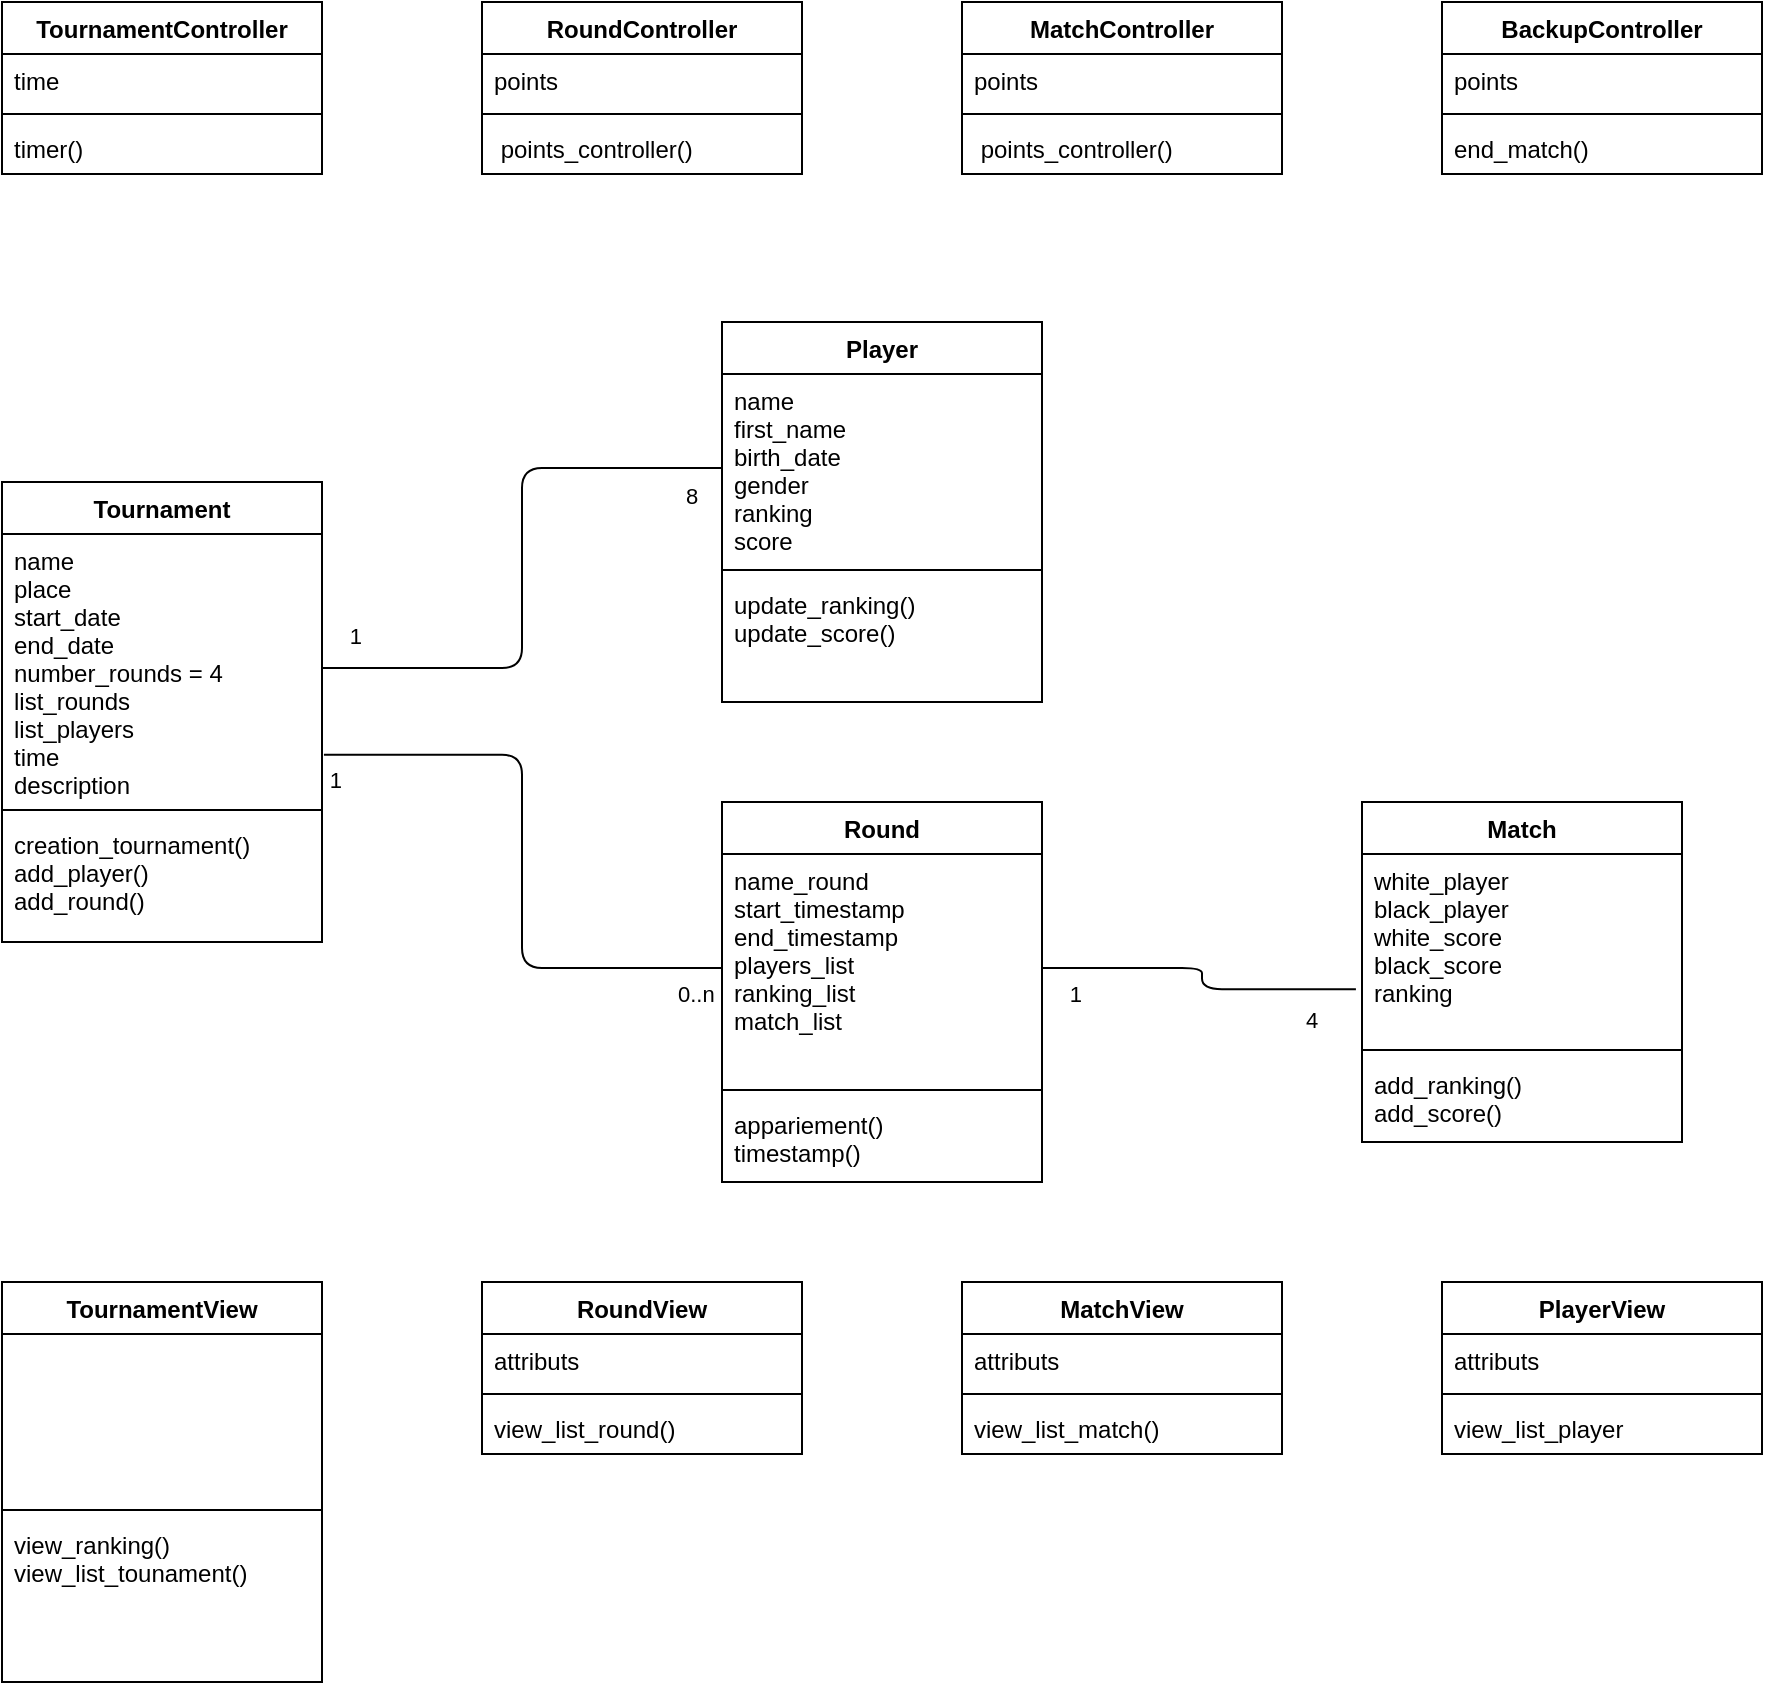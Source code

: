 <mxfile version="14.6.13" type="device"><diagram id="jD-L4EG2EkRNWfBdZqCQ" name="Page-1"><mxGraphModel dx="1426" dy="2052" grid="1" gridSize="10" guides="1" tooltips="1" connect="1" arrows="1" fold="1" page="1" pageScale="1" pageWidth="827" pageHeight="1169" math="0" shadow="0"><root><mxCell id="0"/><mxCell id="1" parent="0"/><mxCell id="DvzfocTbg4C-KsFFwemT-1" value="TournamentController" style="swimlane;fontStyle=1;align=center;verticalAlign=top;childLayout=stackLayout;horizontal=1;startSize=26;horizontalStack=0;resizeParent=1;resizeParentMax=0;resizeLast=0;collapsible=1;marginBottom=0;" parent="1" vertex="1"><mxGeometry x="80" y="-120" width="160" height="86" as="geometry"/></mxCell><mxCell id="DvzfocTbg4C-KsFFwemT-2" value="time" style="text;strokeColor=none;fillColor=none;align=left;verticalAlign=top;spacingLeft=4;spacingRight=4;overflow=hidden;rotatable=0;points=[[0,0.5],[1,0.5]];portConstraint=eastwest;" parent="DvzfocTbg4C-KsFFwemT-1" vertex="1"><mxGeometry y="26" width="160" height="26" as="geometry"/></mxCell><mxCell id="DvzfocTbg4C-KsFFwemT-3" value="" style="line;strokeWidth=1;fillColor=none;align=left;verticalAlign=middle;spacingTop=-1;spacingLeft=3;spacingRight=3;rotatable=0;labelPosition=right;points=[];portConstraint=eastwest;" parent="DvzfocTbg4C-KsFFwemT-1" vertex="1"><mxGeometry y="52" width="160" height="8" as="geometry"/></mxCell><mxCell id="DvzfocTbg4C-KsFFwemT-4" value="timer()" style="text;strokeColor=none;fillColor=none;align=left;verticalAlign=top;spacingLeft=4;spacingRight=4;overflow=hidden;rotatable=0;points=[[0,0.5],[1,0.5]];portConstraint=eastwest;" parent="DvzfocTbg4C-KsFFwemT-1" vertex="1"><mxGeometry y="60" width="160" height="26" as="geometry"/></mxCell><mxCell id="eEoG3saoKk7l27hgoE5M-1" value="Round" style="swimlane;fontStyle=1;align=center;verticalAlign=top;childLayout=stackLayout;horizontal=1;startSize=26;horizontalStack=0;resizeParent=1;resizeParentMax=0;resizeLast=0;collapsible=1;marginBottom=0;" parent="1" vertex="1"><mxGeometry x="440" y="280" width="160" height="190" as="geometry"/></mxCell><mxCell id="eEoG3saoKk7l27hgoE5M-2" value="name_round&#10;start_timestamp&#10;end_timestamp&#10;players_list&#10;ranking_list&#10;match_list" style="text;strokeColor=none;fillColor=none;align=left;verticalAlign=top;spacingLeft=4;spacingRight=4;overflow=hidden;rotatable=0;points=[[0,0.5],[1,0.5]];portConstraint=eastwest;" parent="eEoG3saoKk7l27hgoE5M-1" vertex="1"><mxGeometry y="26" width="160" height="114" as="geometry"/></mxCell><mxCell id="eEoG3saoKk7l27hgoE5M-3" value="" style="line;strokeWidth=1;fillColor=none;align=left;verticalAlign=middle;spacingTop=-1;spacingLeft=3;spacingRight=3;rotatable=0;labelPosition=right;points=[];portConstraint=eastwest;" parent="eEoG3saoKk7l27hgoE5M-1" vertex="1"><mxGeometry y="140" width="160" height="8" as="geometry"/></mxCell><mxCell id="eEoG3saoKk7l27hgoE5M-4" value="appariement()&#10;timestamp()" style="text;strokeColor=none;fillColor=none;align=left;verticalAlign=top;spacingLeft=4;spacingRight=4;overflow=hidden;rotatable=0;points=[[0,0.5],[1,0.5]];portConstraint=eastwest;" parent="eEoG3saoKk7l27hgoE5M-1" vertex="1"><mxGeometry y="148" width="160" height="42" as="geometry"/></mxCell><mxCell id="eEoG3saoKk7l27hgoE5M-5" value="Player" style="swimlane;fontStyle=1;align=center;verticalAlign=top;childLayout=stackLayout;horizontal=1;startSize=26;horizontalStack=0;resizeParent=1;resizeParentMax=0;resizeLast=0;collapsible=1;marginBottom=0;" parent="1" vertex="1"><mxGeometry x="440" y="40" width="160" height="190" as="geometry"/></mxCell><mxCell id="eEoG3saoKk7l27hgoE5M-6" value="name&#10;first_name&#10;birth_date&#10;gender&#10;ranking&#10;score" style="text;strokeColor=none;fillColor=none;align=left;verticalAlign=top;spacingLeft=4;spacingRight=4;overflow=hidden;rotatable=0;points=[[0,0.5],[1,0.5]];portConstraint=eastwest;" parent="eEoG3saoKk7l27hgoE5M-5" vertex="1"><mxGeometry y="26" width="160" height="94" as="geometry"/></mxCell><mxCell id="eEoG3saoKk7l27hgoE5M-7" value="" style="line;strokeWidth=1;fillColor=none;align=left;verticalAlign=middle;spacingTop=-1;spacingLeft=3;spacingRight=3;rotatable=0;labelPosition=right;points=[];portConstraint=eastwest;" parent="eEoG3saoKk7l27hgoE5M-5" vertex="1"><mxGeometry y="120" width="160" height="8" as="geometry"/></mxCell><mxCell id="eEoG3saoKk7l27hgoE5M-8" value="update_ranking()&#10;update_score()" style="text;strokeColor=none;fillColor=none;align=left;verticalAlign=top;spacingLeft=4;spacingRight=4;overflow=hidden;rotatable=0;points=[[0,0.5],[1,0.5]];portConstraint=eastwest;" parent="eEoG3saoKk7l27hgoE5M-5" vertex="1"><mxGeometry y="128" width="160" height="62" as="geometry"/></mxCell><mxCell id="eEoG3saoKk7l27hgoE5M-9" value="Match" style="swimlane;fontStyle=1;align=center;verticalAlign=top;childLayout=stackLayout;horizontal=1;startSize=26;horizontalStack=0;resizeParent=1;resizeParentMax=0;resizeLast=0;collapsible=1;marginBottom=0;" parent="1" vertex="1"><mxGeometry x="760" y="280" width="160" height="170" as="geometry"/></mxCell><mxCell id="eEoG3saoKk7l27hgoE5M-10" value="white_player&#10;black_player&#10;white_score&#10;black_score&#10;ranking" style="text;strokeColor=none;fillColor=none;align=left;verticalAlign=top;spacingLeft=4;spacingRight=4;overflow=hidden;rotatable=0;points=[[0,0.5],[1,0.5]];portConstraint=eastwest;" parent="eEoG3saoKk7l27hgoE5M-9" vertex="1"><mxGeometry y="26" width="160" height="94" as="geometry"/></mxCell><mxCell id="eEoG3saoKk7l27hgoE5M-11" value="" style="line;strokeWidth=1;fillColor=none;align=left;verticalAlign=middle;spacingTop=-1;spacingLeft=3;spacingRight=3;rotatable=0;labelPosition=right;points=[];portConstraint=eastwest;" parent="eEoG3saoKk7l27hgoE5M-9" vertex="1"><mxGeometry y="120" width="160" height="8" as="geometry"/></mxCell><mxCell id="eEoG3saoKk7l27hgoE5M-12" value="add_ranking()&#10;add_score()" style="text;strokeColor=none;fillColor=none;align=left;verticalAlign=top;spacingLeft=4;spacingRight=4;overflow=hidden;rotatable=0;points=[[0,0.5],[1,0.5]];portConstraint=eastwest;" parent="eEoG3saoKk7l27hgoE5M-9" vertex="1"><mxGeometry y="128" width="160" height="42" as="geometry"/></mxCell><mxCell id="eEoG3saoKk7l27hgoE5M-13" value="PlayerView" style="swimlane;fontStyle=1;align=center;verticalAlign=top;childLayout=stackLayout;horizontal=1;startSize=26;horizontalStack=0;resizeParent=1;resizeParentMax=0;resizeLast=0;collapsible=1;marginBottom=0;" parent="1" vertex="1"><mxGeometry x="800" y="520" width="160" height="86" as="geometry"/></mxCell><mxCell id="eEoG3saoKk7l27hgoE5M-14" value="attributs" style="text;strokeColor=none;fillColor=none;align=left;verticalAlign=top;spacingLeft=4;spacingRight=4;overflow=hidden;rotatable=0;points=[[0,0.5],[1,0.5]];portConstraint=eastwest;" parent="eEoG3saoKk7l27hgoE5M-13" vertex="1"><mxGeometry y="26" width="160" height="26" as="geometry"/></mxCell><mxCell id="eEoG3saoKk7l27hgoE5M-15" value="" style="line;strokeWidth=1;fillColor=none;align=left;verticalAlign=middle;spacingTop=-1;spacingLeft=3;spacingRight=3;rotatable=0;labelPosition=right;points=[];portConstraint=eastwest;" parent="eEoG3saoKk7l27hgoE5M-13" vertex="1"><mxGeometry y="52" width="160" height="8" as="geometry"/></mxCell><mxCell id="eEoG3saoKk7l27hgoE5M-16" value="view_list_player" style="text;strokeColor=none;fillColor=none;align=left;verticalAlign=top;spacingLeft=4;spacingRight=4;overflow=hidden;rotatable=0;points=[[0,0.5],[1,0.5]];portConstraint=eastwest;" parent="eEoG3saoKk7l27hgoE5M-13" vertex="1"><mxGeometry y="60" width="160" height="26" as="geometry"/></mxCell><mxCell id="eEoG3saoKk7l27hgoE5M-17" value="Tournament" style="swimlane;fontStyle=1;align=center;verticalAlign=top;childLayout=stackLayout;horizontal=1;startSize=26;horizontalStack=0;resizeParent=1;resizeParentMax=0;resizeLast=0;collapsible=1;marginBottom=0;" parent="1" vertex="1"><mxGeometry x="80" y="120" width="160" height="230" as="geometry"/></mxCell><mxCell id="eEoG3saoKk7l27hgoE5M-18" value="name&#10;place&#10;start_date&#10;end_date&#10;number_rounds = 4&#10;list_rounds&#10;list_players&#10;time&#10;description" style="text;strokeColor=none;fillColor=none;align=left;verticalAlign=top;spacingLeft=4;spacingRight=4;overflow=hidden;rotatable=0;points=[[0,0.5],[1,0.5]];portConstraint=eastwest;" parent="eEoG3saoKk7l27hgoE5M-17" vertex="1"><mxGeometry y="26" width="160" height="134" as="geometry"/></mxCell><mxCell id="eEoG3saoKk7l27hgoE5M-19" value="" style="line;strokeWidth=1;fillColor=none;align=left;verticalAlign=middle;spacingTop=-1;spacingLeft=3;spacingRight=3;rotatable=0;labelPosition=right;points=[];portConstraint=eastwest;" parent="eEoG3saoKk7l27hgoE5M-17" vertex="1"><mxGeometry y="160" width="160" height="8" as="geometry"/></mxCell><mxCell id="eEoG3saoKk7l27hgoE5M-20" value="creation_tournament()&#10;add_player()&#10;add_round()&#10;" style="text;strokeColor=none;fillColor=none;align=left;verticalAlign=top;spacingLeft=4;spacingRight=4;overflow=hidden;rotatable=0;points=[[0,0.5],[1,0.5]];portConstraint=eastwest;" parent="eEoG3saoKk7l27hgoE5M-17" vertex="1"><mxGeometry y="168" width="160" height="62" as="geometry"/></mxCell><mxCell id="eEoG3saoKk7l27hgoE5M-21" value="RoundView" style="swimlane;fontStyle=1;align=center;verticalAlign=top;childLayout=stackLayout;horizontal=1;startSize=26;horizontalStack=0;resizeParent=1;resizeParentMax=0;resizeLast=0;collapsible=1;marginBottom=0;" parent="1" vertex="1"><mxGeometry x="320" y="520" width="160" height="86" as="geometry"/></mxCell><mxCell id="eEoG3saoKk7l27hgoE5M-22" value="attributs" style="text;strokeColor=none;fillColor=none;align=left;verticalAlign=top;spacingLeft=4;spacingRight=4;overflow=hidden;rotatable=0;points=[[0,0.5],[1,0.5]];portConstraint=eastwest;" parent="eEoG3saoKk7l27hgoE5M-21" vertex="1"><mxGeometry y="26" width="160" height="26" as="geometry"/></mxCell><mxCell id="eEoG3saoKk7l27hgoE5M-23" value="" style="line;strokeWidth=1;fillColor=none;align=left;verticalAlign=middle;spacingTop=-1;spacingLeft=3;spacingRight=3;rotatable=0;labelPosition=right;points=[];portConstraint=eastwest;" parent="eEoG3saoKk7l27hgoE5M-21" vertex="1"><mxGeometry y="52" width="160" height="8" as="geometry"/></mxCell><mxCell id="eEoG3saoKk7l27hgoE5M-24" value="view_list_round()" style="text;strokeColor=none;fillColor=none;align=left;verticalAlign=top;spacingLeft=4;spacingRight=4;overflow=hidden;rotatable=0;points=[[0,0.5],[1,0.5]];portConstraint=eastwest;" parent="eEoG3saoKk7l27hgoE5M-21" vertex="1"><mxGeometry y="60" width="160" height="26" as="geometry"/></mxCell><mxCell id="eEoG3saoKk7l27hgoE5M-25" value="TournamentView" style="swimlane;fontStyle=1;align=center;verticalAlign=top;childLayout=stackLayout;horizontal=1;startSize=26;horizontalStack=0;resizeParent=1;resizeParentMax=0;resizeLast=0;collapsible=1;marginBottom=0;" parent="1" vertex="1"><mxGeometry x="80" y="520" width="160" height="200" as="geometry"/></mxCell><mxCell id="eEoG3saoKk7l27hgoE5M-26" value=" " style="text;strokeColor=none;fillColor=none;align=left;verticalAlign=top;spacingLeft=4;spacingRight=4;overflow=hidden;rotatable=0;points=[[0,0.5],[1,0.5]];portConstraint=eastwest;" parent="eEoG3saoKk7l27hgoE5M-25" vertex="1"><mxGeometry y="26" width="160" height="84" as="geometry"/></mxCell><mxCell id="eEoG3saoKk7l27hgoE5M-27" value="" style="line;strokeWidth=1;fillColor=none;align=left;verticalAlign=middle;spacingTop=-1;spacingLeft=3;spacingRight=3;rotatable=0;labelPosition=right;points=[];portConstraint=eastwest;" parent="eEoG3saoKk7l27hgoE5M-25" vertex="1"><mxGeometry y="110" width="160" height="8" as="geometry"/></mxCell><mxCell id="eEoG3saoKk7l27hgoE5M-28" value="view_ranking()&#10;view_list_tounament()" style="text;strokeColor=none;fillColor=none;align=left;verticalAlign=top;spacingLeft=4;spacingRight=4;overflow=hidden;rotatable=0;points=[[0,0.5],[1,0.5]];portConstraint=eastwest;" parent="eEoG3saoKk7l27hgoE5M-25" vertex="1"><mxGeometry y="118" width="160" height="82" as="geometry"/></mxCell><mxCell id="eEoG3saoKk7l27hgoE5M-29" value="" style="endArrow=none;html=1;endSize=12;startArrow=none;startSize=14;startFill=0;edgeStyle=orthogonalEdgeStyle;entryX=1;entryY=0.5;entryDx=0;entryDy=0;endFill=0;exitX=0;exitY=0.5;exitDx=0;exitDy=0;" parent="1" source="eEoG3saoKk7l27hgoE5M-6" target="eEoG3saoKk7l27hgoE5M-18" edge="1"><mxGeometry x="-0.333" y="-39" relative="1" as="geometry"><mxPoint x="340" y="340" as="sourcePoint"/><mxPoint x="470" y="550" as="targetPoint"/><mxPoint as="offset"/></mxGeometry></mxCell><mxCell id="eEoG3saoKk7l27hgoE5M-30" value="8" style="edgeLabel;resizable=0;html=1;align=left;verticalAlign=top;" parent="eEoG3saoKk7l27hgoE5M-29" connectable="0" vertex="1"><mxGeometry x="-1" relative="1" as="geometry"><mxPoint x="-20" y="1" as="offset"/></mxGeometry></mxCell><mxCell id="eEoG3saoKk7l27hgoE5M-31" value="1" style="edgeLabel;resizable=0;html=1;align=right;verticalAlign=top;" parent="eEoG3saoKk7l27hgoE5M-29" connectable="0" vertex="1"><mxGeometry x="1" relative="1" as="geometry"><mxPoint x="20.01" y="-29" as="offset"/></mxGeometry></mxCell><mxCell id="hZv6NIjQd51wMGarw1Z9-1" value="" style="endArrow=none;html=1;endSize=12;startArrow=none;startSize=14;startFill=0;edgeStyle=orthogonalEdgeStyle;entryX=1.006;entryY=0.824;entryDx=0;entryDy=0;entryPerimeter=0;exitX=0;exitY=0.5;exitDx=0;exitDy=0;endFill=0;" parent="1" source="eEoG3saoKk7l27hgoE5M-2" target="eEoG3saoKk7l27hgoE5M-18" edge="1"><mxGeometry relative="1" as="geometry"><mxPoint x="450" y="420" as="sourcePoint"/><mxPoint x="610" y="420" as="targetPoint"/></mxGeometry></mxCell><mxCell id="hZv6NIjQd51wMGarw1Z9-2" value="0..n" style="edgeLabel;resizable=0;html=1;align=left;verticalAlign=top;" parent="hZv6NIjQd51wMGarw1Z9-1" connectable="0" vertex="1"><mxGeometry x="-1" relative="1" as="geometry"><mxPoint x="-24" as="offset"/></mxGeometry></mxCell><mxCell id="hZv6NIjQd51wMGarw1Z9-3" value="1" style="edgeLabel;resizable=0;html=1;align=right;verticalAlign=top;" parent="hZv6NIjQd51wMGarw1Z9-1" connectable="0" vertex="1"><mxGeometry x="1" relative="1" as="geometry"><mxPoint x="9" as="offset"/></mxGeometry></mxCell><mxCell id="6T5ClnYGO41vgu09Th7k-1" value="" style="endArrow=none;html=1;endSize=12;startArrow=none;startSize=14;startFill=0;edgeStyle=orthogonalEdgeStyle;entryX=1;entryY=0.5;entryDx=0;entryDy=0;exitX=-0.019;exitY=0.719;exitDx=0;exitDy=0;exitPerimeter=0;endFill=0;" parent="1" source="eEoG3saoKk7l27hgoE5M-10" target="eEoG3saoKk7l27hgoE5M-2" edge="1"><mxGeometry relative="1" as="geometry"><mxPoint x="640" y="190" as="sourcePoint"/><mxPoint x="800" y="190" as="targetPoint"/></mxGeometry></mxCell><mxCell id="6T5ClnYGO41vgu09Th7k-2" value="4" style="edgeLabel;resizable=0;html=1;align=left;verticalAlign=top;" parent="6T5ClnYGO41vgu09Th7k-1" connectable="0" vertex="1"><mxGeometry x="-1" relative="1" as="geometry"><mxPoint x="-27" y="2" as="offset"/></mxGeometry></mxCell><mxCell id="6T5ClnYGO41vgu09Th7k-3" value="1" style="edgeLabel;resizable=0;html=1;align=right;verticalAlign=top;" parent="6T5ClnYGO41vgu09Th7k-1" connectable="0" vertex="1"><mxGeometry x="1" relative="1" as="geometry"><mxPoint x="20" as="offset"/></mxGeometry></mxCell><mxCell id="6T5ClnYGO41vgu09Th7k-4" value="MatchController" style="swimlane;fontStyle=1;align=center;verticalAlign=top;childLayout=stackLayout;horizontal=1;startSize=26;horizontalStack=0;resizeParent=1;resizeParentMax=0;resizeLast=0;collapsible=1;marginBottom=0;" parent="1" vertex="1"><mxGeometry x="560" y="-120" width="160" height="86" as="geometry"/></mxCell><mxCell id="6T5ClnYGO41vgu09Th7k-5" value="points" style="text;strokeColor=none;fillColor=none;align=left;verticalAlign=top;spacingLeft=4;spacingRight=4;overflow=hidden;rotatable=0;points=[[0,0.5],[1,0.5]];portConstraint=eastwest;" parent="6T5ClnYGO41vgu09Th7k-4" vertex="1"><mxGeometry y="26" width="160" height="26" as="geometry"/></mxCell><mxCell id="6T5ClnYGO41vgu09Th7k-6" value="" style="line;strokeWidth=1;fillColor=none;align=left;verticalAlign=middle;spacingTop=-1;spacingLeft=3;spacingRight=3;rotatable=0;labelPosition=right;points=[];portConstraint=eastwest;" parent="6T5ClnYGO41vgu09Th7k-4" vertex="1"><mxGeometry y="52" width="160" height="8" as="geometry"/></mxCell><mxCell id="6T5ClnYGO41vgu09Th7k-7" value=" points_controller()" style="text;strokeColor=none;fillColor=none;align=left;verticalAlign=top;spacingLeft=4;spacingRight=4;overflow=hidden;rotatable=0;points=[[0,0.5],[1,0.5]];portConstraint=eastwest;" parent="6T5ClnYGO41vgu09Th7k-4" vertex="1"><mxGeometry y="60" width="160" height="26" as="geometry"/></mxCell><mxCell id="6T5ClnYGO41vgu09Th7k-8" value="BackupController" style="swimlane;fontStyle=1;align=center;verticalAlign=top;childLayout=stackLayout;horizontal=1;startSize=26;horizontalStack=0;resizeParent=1;resizeParentMax=0;resizeLast=0;collapsible=1;marginBottom=0;" parent="1" vertex="1"><mxGeometry x="800" y="-120" width="160" height="86" as="geometry"/></mxCell><mxCell id="6T5ClnYGO41vgu09Th7k-9" value="points" style="text;strokeColor=none;fillColor=none;align=left;verticalAlign=top;spacingLeft=4;spacingRight=4;overflow=hidden;rotatable=0;points=[[0,0.5],[1,0.5]];portConstraint=eastwest;" parent="6T5ClnYGO41vgu09Th7k-8" vertex="1"><mxGeometry y="26" width="160" height="26" as="geometry"/></mxCell><mxCell id="6T5ClnYGO41vgu09Th7k-10" value="" style="line;strokeWidth=1;fillColor=none;align=left;verticalAlign=middle;spacingTop=-1;spacingLeft=3;spacingRight=3;rotatable=0;labelPosition=right;points=[];portConstraint=eastwest;" parent="6T5ClnYGO41vgu09Th7k-8" vertex="1"><mxGeometry y="52" width="160" height="8" as="geometry"/></mxCell><mxCell id="6T5ClnYGO41vgu09Th7k-11" value="end_match()" style="text;strokeColor=none;fillColor=none;align=left;verticalAlign=top;spacingLeft=4;spacingRight=4;overflow=hidden;rotatable=0;points=[[0,0.5],[1,0.5]];portConstraint=eastwest;" parent="6T5ClnYGO41vgu09Th7k-8" vertex="1"><mxGeometry y="60" width="160" height="26" as="geometry"/></mxCell><mxCell id="6T5ClnYGO41vgu09Th7k-12" value="MatchView" style="swimlane;fontStyle=1;align=center;verticalAlign=top;childLayout=stackLayout;horizontal=1;startSize=26;horizontalStack=0;resizeParent=1;resizeParentMax=0;resizeLast=0;collapsible=1;marginBottom=0;" parent="1" vertex="1"><mxGeometry x="560" y="520" width="160" height="86" as="geometry"/></mxCell><mxCell id="6T5ClnYGO41vgu09Th7k-13" value="attributs" style="text;strokeColor=none;fillColor=none;align=left;verticalAlign=top;spacingLeft=4;spacingRight=4;overflow=hidden;rotatable=0;points=[[0,0.5],[1,0.5]];portConstraint=eastwest;" parent="6T5ClnYGO41vgu09Th7k-12" vertex="1"><mxGeometry y="26" width="160" height="26" as="geometry"/></mxCell><mxCell id="6T5ClnYGO41vgu09Th7k-14" value="" style="line;strokeWidth=1;fillColor=none;align=left;verticalAlign=middle;spacingTop=-1;spacingLeft=3;spacingRight=3;rotatable=0;labelPosition=right;points=[];portConstraint=eastwest;" parent="6T5ClnYGO41vgu09Th7k-12" vertex="1"><mxGeometry y="52" width="160" height="8" as="geometry"/></mxCell><mxCell id="6T5ClnYGO41vgu09Th7k-15" value="view_list_match()" style="text;strokeColor=none;fillColor=none;align=left;verticalAlign=top;spacingLeft=4;spacingRight=4;overflow=hidden;rotatable=0;points=[[0,0.5],[1,0.5]];portConstraint=eastwest;" parent="6T5ClnYGO41vgu09Th7k-12" vertex="1"><mxGeometry y="60" width="160" height="26" as="geometry"/></mxCell><mxCell id="6T5ClnYGO41vgu09Th7k-16" value="RoundController" style="swimlane;fontStyle=1;align=center;verticalAlign=top;childLayout=stackLayout;horizontal=1;startSize=26;horizontalStack=0;resizeParent=1;resizeParentMax=0;resizeLast=0;collapsible=1;marginBottom=0;" parent="1" vertex="1"><mxGeometry x="320" y="-120" width="160" height="86" as="geometry"/></mxCell><mxCell id="6T5ClnYGO41vgu09Th7k-17" value="points" style="text;strokeColor=none;fillColor=none;align=left;verticalAlign=top;spacingLeft=4;spacingRight=4;overflow=hidden;rotatable=0;points=[[0,0.5],[1,0.5]];portConstraint=eastwest;" parent="6T5ClnYGO41vgu09Th7k-16" vertex="1"><mxGeometry y="26" width="160" height="26" as="geometry"/></mxCell><mxCell id="6T5ClnYGO41vgu09Th7k-18" value="" style="line;strokeWidth=1;fillColor=none;align=left;verticalAlign=middle;spacingTop=-1;spacingLeft=3;spacingRight=3;rotatable=0;labelPosition=right;points=[];portConstraint=eastwest;" parent="6T5ClnYGO41vgu09Th7k-16" vertex="1"><mxGeometry y="52" width="160" height="8" as="geometry"/></mxCell><mxCell id="6T5ClnYGO41vgu09Th7k-19" value=" points_controller()" style="text;strokeColor=none;fillColor=none;align=left;verticalAlign=top;spacingLeft=4;spacingRight=4;overflow=hidden;rotatable=0;points=[[0,0.5],[1,0.5]];portConstraint=eastwest;" parent="6T5ClnYGO41vgu09Th7k-16" vertex="1"><mxGeometry y="60" width="160" height="26" as="geometry"/></mxCell></root></mxGraphModel></diagram></mxfile>